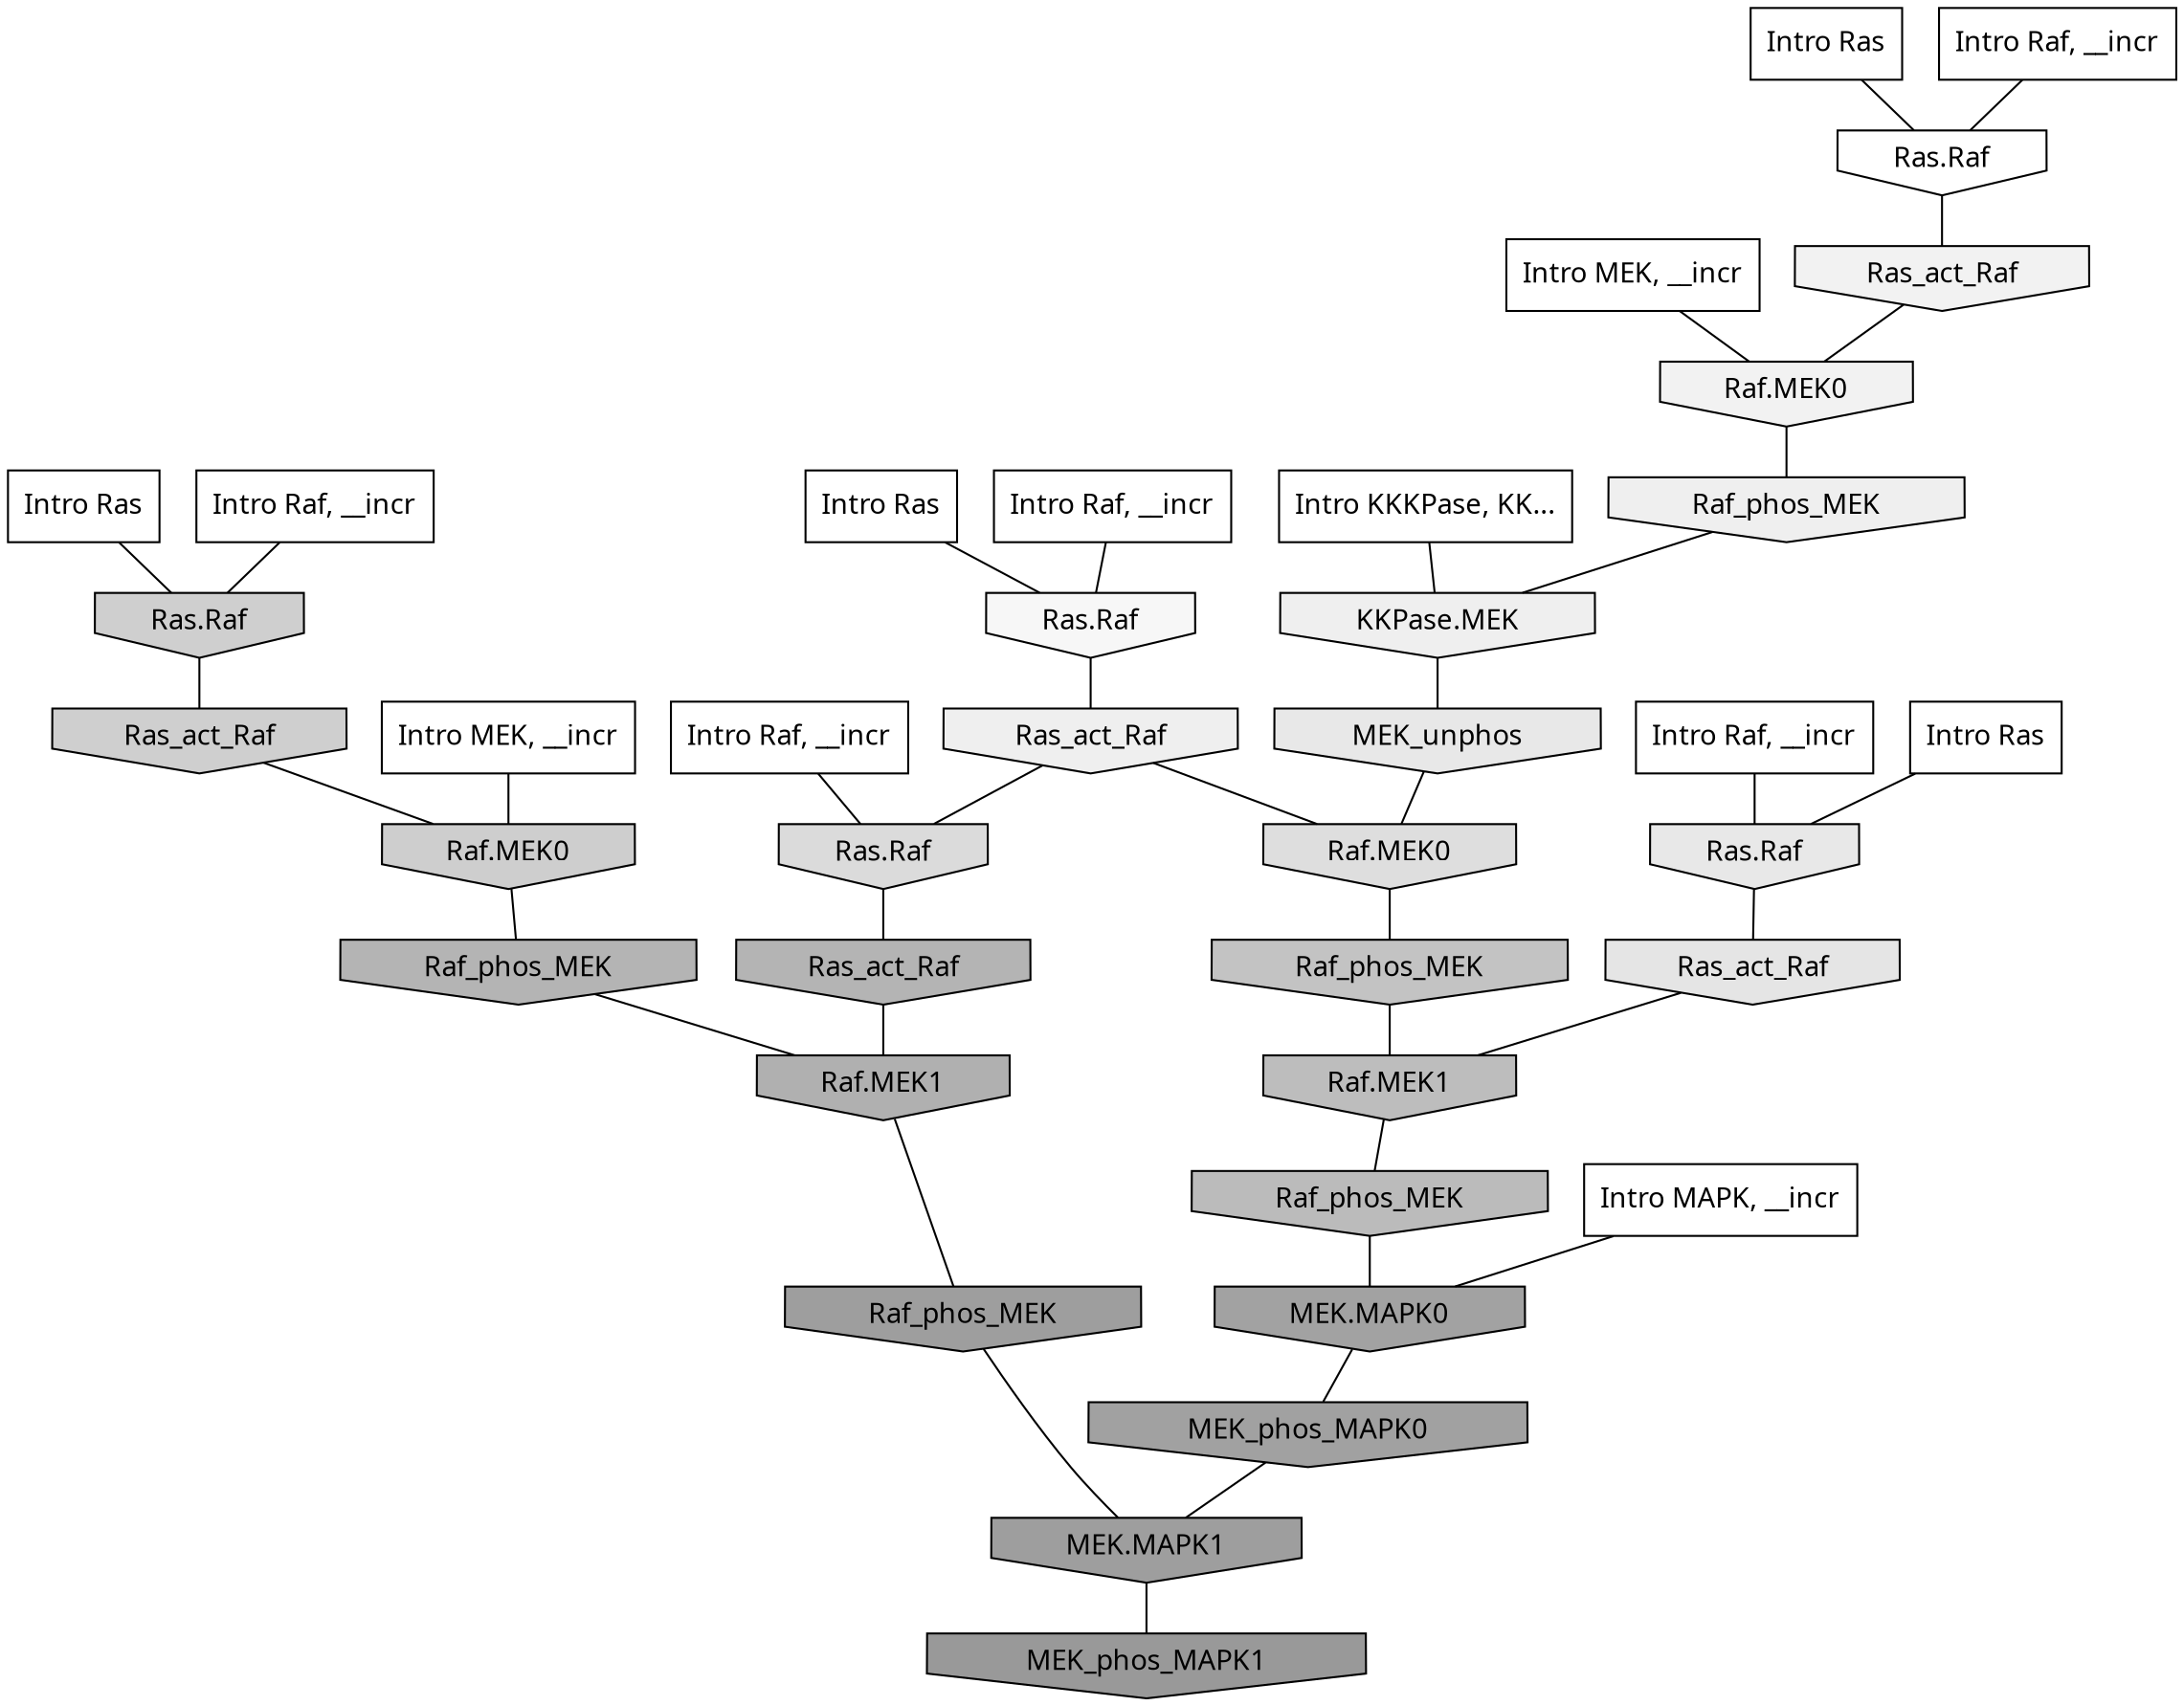 digraph G{
  rankdir="TB";
  ranksep=0.30;
  node [fontname="CMU Serif"];
  edge [fontname="CMU Serif"];
  
  31 [label="Intro Ras", shape=rectangle, style=filled, fillcolor="0.000 0.000 1.000"]
  
  37 [label="Intro Ras", shape=rectangle, style=filled, fillcolor="0.000 0.000 1.000"]
  
  45 [label="Intro Ras", shape=rectangle, style=filled, fillcolor="0.000 0.000 1.000"]
  
  49 [label="Intro Ras", shape=rectangle, style=filled, fillcolor="0.000 0.000 1.000"]
  
  140 [label="Intro Raf, __incr", shape=rectangle, style=filled, fillcolor="0.000 0.000 1.000"]
  
  271 [label="Intro Raf, __incr", shape=rectangle, style=filled, fillcolor="0.000 0.000 1.000"]
  
  379 [label="Intro Raf, __incr", shape=rectangle, style=filled, fillcolor="0.000 0.000 1.000"]
  
  517 [label="Intro Raf, __incr", shape=rectangle, style=filled, fillcolor="0.000 0.000 1.000"]
  
  862 [label="Intro Raf, __incr", shape=rectangle, style=filled, fillcolor="0.000 0.000 1.000"]
  
  1676 [label="Intro MEK, __incr", shape=rectangle, style=filled, fillcolor="0.000 0.000 1.000"]
  
  1914 [label="Intro MEK, __incr", shape=rectangle, style=filled, fillcolor="0.000 0.000 1.000"]
  
  2979 [label="Intro MAPK, __incr", shape=rectangle, style=filled, fillcolor="0.000 0.000 1.000"]
  
  3108 [label="Intro KKKPase, KK...", shape=rectangle, style=filled, fillcolor="0.000 0.000 1.000"]
  
  3241 [label="Ras.Raf", shape=invhouse, style=filled, fillcolor="0.000 0.000 1.000"]
  
  3514 [label="Ras.Raf", shape=invhouse, style=filled, fillcolor="0.000 0.000 0.966"]
  
  3693 [label="Ras_act_Raf", shape=invhouse, style=filled, fillcolor="0.000 0.000 0.946"]
  
  3696 [label="Raf.MEK0", shape=invhouse, style=filled, fillcolor="0.000 0.000 0.946"]
  
  3801 [label="Ras_act_Raf", shape=invhouse, style=filled, fillcolor="0.000 0.000 0.937"]
  
  3813 [label="Raf_phos_MEK", shape=invhouse, style=filled, fillcolor="0.000 0.000 0.936"]
  
  3839 [label="KKPase.MEK", shape=invhouse, style=filled, fillcolor="0.000 0.000 0.935"]
  
  4235 [label="MEK_unphos", shape=invhouse, style=filled, fillcolor="0.000 0.000 0.908"]
  
  4248 [label="Ras.Raf", shape=invhouse, style=filled, fillcolor="0.000 0.000 0.908"]
  
  4408 [label="Ras_act_Raf", shape=invhouse, style=filled, fillcolor="0.000 0.000 0.896"]
  
  4831 [label="Raf.MEK0", shape=invhouse, style=filled, fillcolor="0.000 0.000 0.870"]
  
  4995 [label="Ras.Raf", shape=invhouse, style=filled, fillcolor="0.000 0.000 0.859"]
  
  5818 [label="Ras.Raf", shape=invhouse, style=filled, fillcolor="0.000 0.000 0.812"]
  
  5867 [label="Ras_act_Raf", shape=invhouse, style=filled, fillcolor="0.000 0.000 0.809"]
  
  5944 [label="Raf.MEK0", shape=invhouse, style=filled, fillcolor="0.000 0.000 0.806"]
  
  6955 [label="Raf_phos_MEK", shape=invhouse, style=filled, fillcolor="0.000 0.000 0.762"]
  
  7649 [label="Raf.MEK1", shape=invhouse, style=filled, fillcolor="0.000 0.000 0.740"]
  
  7867 [label="Raf_phos_MEK", shape=invhouse, style=filled, fillcolor="0.000 0.000 0.732"]
  
  8769 [label="Raf_phos_MEK", shape=invhouse, style=filled, fillcolor="0.000 0.000 0.705"]
  
  8792 [label="Ras_act_Raf", shape=invhouse, style=filled, fillcolor="0.000 0.000 0.704"]
  
  9376 [label="Raf.MEK1", shape=invhouse, style=filled, fillcolor="0.000 0.000 0.688"]
  
  11962 [label="MEK.MAPK0", shape=invhouse, style=filled, fillcolor="0.000 0.000 0.636"]
  
  12166 [label="MEK_phos_MAPK0", shape=invhouse, style=filled, fillcolor="0.000 0.000 0.632"]
  
  12869 [label="Raf_phos_MEK", shape=invhouse, style=filled, fillcolor="0.000 0.000 0.621"]
  
  12871 [label="MEK.MAPK1", shape=invhouse, style=filled, fillcolor="0.000 0.000 0.621"]
  
  14303 [label="MEK_phos_MAPK1", shape=invhouse, style=filled, fillcolor="0.000 0.000 0.600"]
  
  
  12871 -> 14303 [dir=none, color="0.000 0.000 0.000"] 
  12869 -> 12871 [dir=none, color="0.000 0.000 0.000"] 
  12166 -> 12871 [dir=none, color="0.000 0.000 0.000"] 
  11962 -> 12166 [dir=none, color="0.000 0.000 0.000"] 
  9376 -> 12869 [dir=none, color="0.000 0.000 0.000"] 
  8792 -> 9376 [dir=none, color="0.000 0.000 0.000"] 
  8769 -> 9376 [dir=none, color="0.000 0.000 0.000"] 
  7867 -> 11962 [dir=none, color="0.000 0.000 0.000"] 
  7649 -> 7867 [dir=none, color="0.000 0.000 0.000"] 
  6955 -> 7649 [dir=none, color="0.000 0.000 0.000"] 
  5944 -> 8769 [dir=none, color="0.000 0.000 0.000"] 
  5867 -> 5944 [dir=none, color="0.000 0.000 0.000"] 
  5818 -> 5867 [dir=none, color="0.000 0.000 0.000"] 
  4995 -> 8792 [dir=none, color="0.000 0.000 0.000"] 
  4831 -> 6955 [dir=none, color="0.000 0.000 0.000"] 
  4408 -> 7649 [dir=none, color="0.000 0.000 0.000"] 
  4248 -> 4408 [dir=none, color="0.000 0.000 0.000"] 
  4235 -> 4831 [dir=none, color="0.000 0.000 0.000"] 
  3839 -> 4235 [dir=none, color="0.000 0.000 0.000"] 
  3813 -> 3839 [dir=none, color="0.000 0.000 0.000"] 
  3801 -> 4831 [dir=none, color="0.000 0.000 0.000"] 
  3801 -> 4995 [dir=none, color="0.000 0.000 0.000"] 
  3696 -> 3813 [dir=none, color="0.000 0.000 0.000"] 
  3693 -> 3696 [dir=none, color="0.000 0.000 0.000"] 
  3514 -> 3801 [dir=none, color="0.000 0.000 0.000"] 
  3241 -> 3693 [dir=none, color="0.000 0.000 0.000"] 
  3108 -> 3839 [dir=none, color="0.000 0.000 0.000"] 
  2979 -> 11962 [dir=none, color="0.000 0.000 0.000"] 
  1914 -> 5944 [dir=none, color="0.000 0.000 0.000"] 
  1676 -> 3696 [dir=none, color="0.000 0.000 0.000"] 
  862 -> 3241 [dir=none, color="0.000 0.000 0.000"] 
  517 -> 5818 [dir=none, color="0.000 0.000 0.000"] 
  379 -> 4248 [dir=none, color="0.000 0.000 0.000"] 
  271 -> 3514 [dir=none, color="0.000 0.000 0.000"] 
  140 -> 4995 [dir=none, color="0.000 0.000 0.000"] 
  49 -> 5818 [dir=none, color="0.000 0.000 0.000"] 
  45 -> 3241 [dir=none, color="0.000 0.000 0.000"] 
  37 -> 4248 [dir=none, color="0.000 0.000 0.000"] 
  31 -> 3514 [dir=none, color="0.000 0.000 0.000"] 
  
  }
